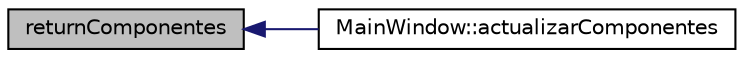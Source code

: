digraph "returnComponentes"
{
  edge [fontname="Helvetica",fontsize="10",labelfontname="Helvetica",labelfontsize="10"];
  node [fontname="Helvetica",fontsize="10",shape=record];
  rankdir="LR";
  Node1 [label="returnComponentes",height=0.2,width=0.4,color="black", fillcolor="grey75", style="filled" fontcolor="black"];
  Node1 -> Node2 [dir="back",color="midnightblue",fontsize="10",style="solid",fontname="Helvetica"];
  Node2 [label="MainWindow::actualizarComponentes",height=0.2,width=0.4,color="black", fillcolor="white", style="filled",URL="$class_main_window.html#a20152884933e23f726b0461a7973c3fa"];
}

